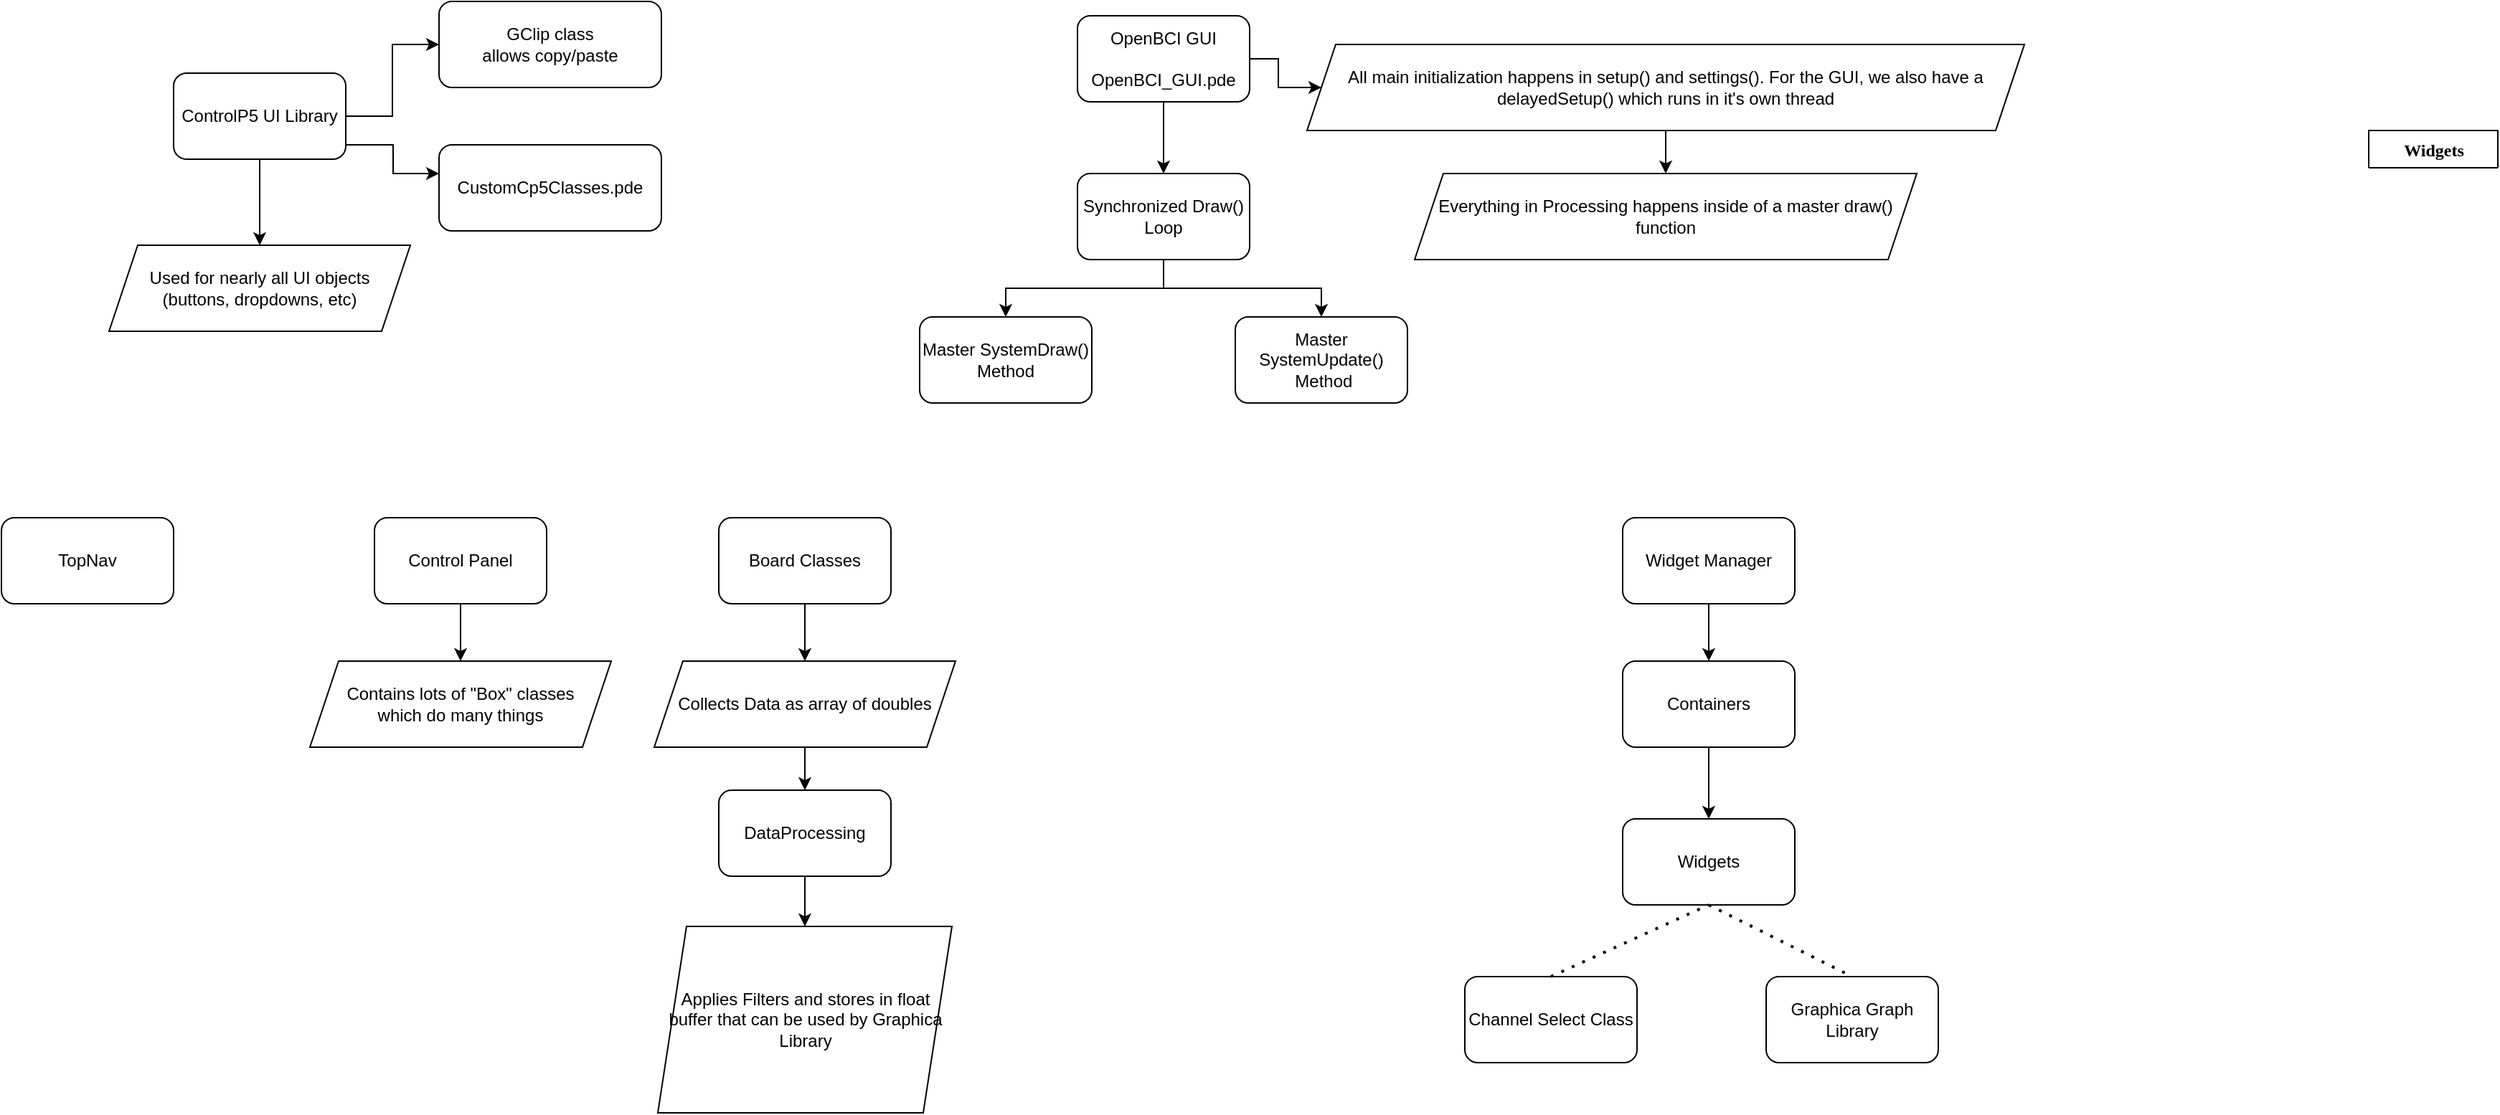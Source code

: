 <mxfile version="15.9.1" type="github"><diagram id="WF8ZnMrDxixxOG5fz5_i" name="Page-1"><mxGraphModel dx="1968" dy="1123" grid="1" gridSize="10" guides="1" tooltips="1" connect="1" arrows="1" fold="1" page="1" pageScale="1" pageWidth="1920" pageHeight="1200" math="0" shadow="0"><root><mxCell id="0"/><mxCell id="1" parent="0"/><mxCell id="yya_ACKAVyMHfpJnVosL-26" value="" style="edgeStyle=orthogonalEdgeStyle;rounded=0;orthogonalLoop=1;jettySize=auto;html=1;" edge="1" parent="1" source="yya_ACKAVyMHfpJnVosL-5" target="yya_ACKAVyMHfpJnVosL-23"><mxGeometry relative="1" as="geometry"/></mxCell><mxCell id="yya_ACKAVyMHfpJnVosL-28" value="" style="edgeStyle=orthogonalEdgeStyle;rounded=0;orthogonalLoop=1;jettySize=auto;html=1;" edge="1" parent="1" source="yya_ACKAVyMHfpJnVosL-5" target="yya_ACKAVyMHfpJnVosL-19"><mxGeometry relative="1" as="geometry"/></mxCell><mxCell id="yya_ACKAVyMHfpJnVosL-5" value="OpenBCI GUI&lt;br&gt;&lt;br&gt;OpenBCI_GUI.pde" style="rounded=1;whiteSpace=wrap;html=1;" vertex="1" parent="1"><mxGeometry x="900" y="30" width="120" height="60" as="geometry"/></mxCell><mxCell id="yya_ACKAVyMHfpJnVosL-50" value="" style="edgeStyle=orthogonalEdgeStyle;rounded=0;orthogonalLoop=1;jettySize=auto;html=1;" edge="1" parent="1" source="yya_ACKAVyMHfpJnVosL-6" target="yya_ACKAVyMHfpJnVosL-45"><mxGeometry relative="1" as="geometry"/></mxCell><mxCell id="yya_ACKAVyMHfpJnVosL-6" value="Board Classes" style="rounded=1;whiteSpace=wrap;html=1;" vertex="1" parent="1"><mxGeometry x="650" y="380" width="120" height="60" as="geometry"/></mxCell><mxCell id="yya_ACKAVyMHfpJnVosL-58" value="" style="edgeStyle=orthogonalEdgeStyle;rounded=0;orthogonalLoop=1;jettySize=auto;html=1;" edge="1" parent="1" source="yya_ACKAVyMHfpJnVosL-7" target="yya_ACKAVyMHfpJnVosL-57"><mxGeometry relative="1" as="geometry"/></mxCell><mxCell id="yya_ACKAVyMHfpJnVosL-7" value="Control Panel" style="rounded=1;whiteSpace=wrap;html=1;" vertex="1" parent="1"><mxGeometry x="410" y="380" width="120" height="60" as="geometry"/></mxCell><mxCell id="yya_ACKAVyMHfpJnVosL-8" value="TopNav" style="rounded=1;whiteSpace=wrap;html=1;" vertex="1" parent="1"><mxGeometry x="150" y="380" width="120" height="60" as="geometry"/></mxCell><mxCell id="yya_ACKAVyMHfpJnVosL-40" value="" style="edgeStyle=orthogonalEdgeStyle;rounded=0;orthogonalLoop=1;jettySize=auto;html=1;" edge="1" parent="1" source="yya_ACKAVyMHfpJnVosL-9" target="yya_ACKAVyMHfpJnVosL-37"><mxGeometry relative="1" as="geometry"/></mxCell><mxCell id="yya_ACKAVyMHfpJnVosL-9" value="Widget Manager" style="rounded=1;whiteSpace=wrap;html=1;" vertex="1" parent="1"><mxGeometry x="1280" y="380" width="120" height="60" as="geometry"/></mxCell><mxCell id="yya_ACKAVyMHfpJnVosL-10" value="Widgets" style="swimlane;html=1;fontStyle=1;align=center;verticalAlign=top;childLayout=stackLayout;horizontal=1;startSize=26;horizontalStack=0;resizeParent=1;resizeLast=0;collapsible=1;marginBottom=0;swimlaneFillColor=#ffffff;rounded=0;shadow=0;comic=0;labelBackgroundColor=none;strokeWidth=1;fillColor=none;fontFamily=Verdana;fontSize=12" vertex="1" collapsed="1" parent="1"><mxGeometry x="1800" y="110" width="90" height="26" as="geometry"><mxRectangle x="1610" y="320" width="160" height="197" as="alternateBounds"/></mxGeometry></mxCell><mxCell id="yya_ACKAVyMHfpJnVosL-15" value="" style="line;html=1;strokeWidth=1;fillColor=none;align=left;verticalAlign=middle;spacingTop=-1;spacingLeft=3;spacingRight=3;rotatable=0;labelPosition=right;points=[];portConstraint=eastwest;" vertex="1" parent="yya_ACKAVyMHfpJnVosL-10"><mxGeometry y="26" width="90" height="8" as="geometry"/></mxCell><mxCell id="yya_ACKAVyMHfpJnVosL-16" value="+ method(type): type" style="text;html=1;strokeColor=none;fillColor=none;align=left;verticalAlign=top;spacingLeft=4;spacingRight=4;whiteSpace=wrap;overflow=hidden;rotatable=0;points=[[0,0.5],[1,0.5]];portConstraint=eastwest;" vertex="1" parent="yya_ACKAVyMHfpJnVosL-10"><mxGeometry y="34" width="90" height="26" as="geometry"/></mxCell><mxCell id="yya_ACKAVyMHfpJnVosL-17" value="+ method(type): type" style="text;html=1;strokeColor=none;fillColor=none;align=left;verticalAlign=top;spacingLeft=4;spacingRight=4;whiteSpace=wrap;overflow=hidden;rotatable=0;points=[[0,0.5],[1,0.5]];portConstraint=eastwest;" vertex="1" parent="yya_ACKAVyMHfpJnVosL-10"><mxGeometry y="60" width="90" height="26" as="geometry"/></mxCell><mxCell id="yya_ACKAVyMHfpJnVosL-18" value="Widgets" style="rounded=1;whiteSpace=wrap;html=1;" vertex="1" parent="1"><mxGeometry x="1280" y="590" width="120" height="60" as="geometry"/></mxCell><mxCell id="yya_ACKAVyMHfpJnVosL-29" value="" style="edgeStyle=orthogonalEdgeStyle;rounded=0;orthogonalLoop=1;jettySize=auto;html=1;" edge="1" parent="1" source="yya_ACKAVyMHfpJnVosL-19" target="yya_ACKAVyMHfpJnVosL-20"><mxGeometry relative="1" as="geometry"/></mxCell><mxCell id="yya_ACKAVyMHfpJnVosL-49" value="" style="edgeStyle=orthogonalEdgeStyle;rounded=0;orthogonalLoop=1;jettySize=auto;html=1;" edge="1" parent="1" source="yya_ACKAVyMHfpJnVosL-19" target="yya_ACKAVyMHfpJnVosL-48"><mxGeometry relative="1" as="geometry"/></mxCell><mxCell id="yya_ACKAVyMHfpJnVosL-19" value="Synchronized Draw() Loop" style="rounded=1;whiteSpace=wrap;html=1;" vertex="1" parent="1"><mxGeometry x="900" y="140" width="120" height="60" as="geometry"/></mxCell><mxCell id="yya_ACKAVyMHfpJnVosL-20" value="Master SystemUpdate() &amp;nbsp;Method" style="rounded=1;whiteSpace=wrap;html=1;" vertex="1" parent="1"><mxGeometry x="1010" y="240" width="120" height="60" as="geometry"/></mxCell><mxCell id="yya_ACKAVyMHfpJnVosL-22" value="Everything in Processing happens inside of a master draw() function" style="shape=parallelogram;perimeter=parallelogramPerimeter;whiteSpace=wrap;html=1;fixedSize=1;" vertex="1" parent="1"><mxGeometry x="1135" y="140" width="350" height="60" as="geometry"/></mxCell><mxCell id="yya_ACKAVyMHfpJnVosL-27" value="" style="edgeStyle=orthogonalEdgeStyle;rounded=0;orthogonalLoop=1;jettySize=auto;html=1;" edge="1" parent="1" source="yya_ACKAVyMHfpJnVosL-23" target="yya_ACKAVyMHfpJnVosL-22"><mxGeometry relative="1" as="geometry"/></mxCell><mxCell id="yya_ACKAVyMHfpJnVosL-23" value="All main initialization happens in setup() and settings(). For the GUI, we also have a delayedSetup() which runs in it's own thread" style="shape=parallelogram;perimeter=parallelogramPerimeter;whiteSpace=wrap;html=1;fixedSize=1;" vertex="1" parent="1"><mxGeometry x="1060" y="50" width="500" height="60" as="geometry"/></mxCell><mxCell id="yya_ACKAVyMHfpJnVosL-41" value="" style="edgeStyle=orthogonalEdgeStyle;rounded=0;orthogonalLoop=1;jettySize=auto;html=1;" edge="1" parent="1" source="yya_ACKAVyMHfpJnVosL-37" target="yya_ACKAVyMHfpJnVosL-18"><mxGeometry relative="1" as="geometry"/></mxCell><mxCell id="yya_ACKAVyMHfpJnVosL-37" value="Containers" style="rounded=1;whiteSpace=wrap;html=1;" vertex="1" parent="1"><mxGeometry x="1280" y="480" width="120" height="60" as="geometry"/></mxCell><mxCell id="yya_ACKAVyMHfpJnVosL-38" value="Channel Select Class" style="rounded=1;whiteSpace=wrap;html=1;" vertex="1" parent="1"><mxGeometry x="1170" y="700" width="120" height="60" as="geometry"/></mxCell><mxCell id="yya_ACKAVyMHfpJnVosL-39" value="" style="endArrow=none;dashed=1;html=1;dashPattern=1 3;strokeWidth=2;rounded=0;entryX=0.5;entryY=1;entryDx=0;entryDy=0;exitX=0.5;exitY=0;exitDx=0;exitDy=0;" edge="1" parent="1" source="yya_ACKAVyMHfpJnVosL-38" target="yya_ACKAVyMHfpJnVosL-18"><mxGeometry width="50" height="50" relative="1" as="geometry"><mxPoint x="1320" y="690" as="sourcePoint"/><mxPoint x="1370" y="640" as="targetPoint"/></mxGeometry></mxCell><mxCell id="yya_ACKAVyMHfpJnVosL-56" value="" style="edgeStyle=orthogonalEdgeStyle;rounded=0;orthogonalLoop=1;jettySize=auto;html=1;" edge="1" parent="1" source="yya_ACKAVyMHfpJnVosL-42" target="yya_ACKAVyMHfpJnVosL-55"><mxGeometry relative="1" as="geometry"/></mxCell><mxCell id="yya_ACKAVyMHfpJnVosL-63" value="" style="edgeStyle=orthogonalEdgeStyle;rounded=0;orthogonalLoop=1;jettySize=auto;html=1;entryX=0;entryY=0.5;entryDx=0;entryDy=0;" edge="1" parent="1" source="yya_ACKAVyMHfpJnVosL-42" target="yya_ACKAVyMHfpJnVosL-59"><mxGeometry relative="1" as="geometry"/></mxCell><mxCell id="yya_ACKAVyMHfpJnVosL-42" value="ControlP5 UI Library" style="rounded=1;whiteSpace=wrap;html=1;" vertex="1" parent="1"><mxGeometry x="270" y="70" width="120" height="60" as="geometry"/></mxCell><mxCell id="yya_ACKAVyMHfpJnVosL-43" value="Graphica Graph Library" style="rounded=1;whiteSpace=wrap;html=1;" vertex="1" parent="1"><mxGeometry x="1380" y="700" width="120" height="60" as="geometry"/></mxCell><mxCell id="yya_ACKAVyMHfpJnVosL-44" value="" style="endArrow=none;dashed=1;html=1;dashPattern=1 3;strokeWidth=2;rounded=0;exitX=0.5;exitY=1;exitDx=0;exitDy=0;entryX=0.5;entryY=0;entryDx=0;entryDy=0;" edge="1" parent="1" source="yya_ACKAVyMHfpJnVosL-18" target="yya_ACKAVyMHfpJnVosL-43"><mxGeometry width="50" height="50" relative="1" as="geometry"><mxPoint x="1370" y="640" as="sourcePoint"/><mxPoint x="1420" y="590" as="targetPoint"/></mxGeometry></mxCell><mxCell id="yya_ACKAVyMHfpJnVosL-52" value="" style="edgeStyle=orthogonalEdgeStyle;rounded=0;orthogonalLoop=1;jettySize=auto;html=1;" edge="1" parent="1" source="yya_ACKAVyMHfpJnVosL-45" target="yya_ACKAVyMHfpJnVosL-51"><mxGeometry relative="1" as="geometry"/></mxCell><mxCell id="yya_ACKAVyMHfpJnVosL-45" value="Collects Data as array of doubles" style="shape=parallelogram;perimeter=parallelogramPerimeter;whiteSpace=wrap;html=1;fixedSize=1;" vertex="1" parent="1"><mxGeometry x="605" y="480" width="210" height="60" as="geometry"/></mxCell><mxCell id="yya_ACKAVyMHfpJnVosL-48" value="Master SystemDraw() Method" style="whiteSpace=wrap;html=1;rounded=1;" vertex="1" parent="1"><mxGeometry x="790" y="240" width="120" height="60" as="geometry"/></mxCell><mxCell id="yya_ACKAVyMHfpJnVosL-54" value="" style="edgeStyle=orthogonalEdgeStyle;rounded=0;orthogonalLoop=1;jettySize=auto;html=1;" edge="1" parent="1" source="yya_ACKAVyMHfpJnVosL-51" target="yya_ACKAVyMHfpJnVosL-53"><mxGeometry relative="1" as="geometry"/></mxCell><mxCell id="yya_ACKAVyMHfpJnVosL-51" value="DataProcessing" style="rounded=1;whiteSpace=wrap;html=1;" vertex="1" parent="1"><mxGeometry x="650" y="570" width="120" height="60" as="geometry"/></mxCell><mxCell id="yya_ACKAVyMHfpJnVosL-53" value="Applies Filters and stores in float buffer that can be used by Graphica Library" style="shape=parallelogram;perimeter=parallelogramPerimeter;whiteSpace=wrap;html=1;fixedSize=1;" vertex="1" parent="1"><mxGeometry x="607.5" y="665" width="205" height="130" as="geometry"/></mxCell><mxCell id="yya_ACKAVyMHfpJnVosL-55" value="Used for nearly all UI objects&lt;br&gt;(buttons, dropdowns, etc)" style="shape=parallelogram;perimeter=parallelogramPerimeter;whiteSpace=wrap;html=1;fixedSize=1;" vertex="1" parent="1"><mxGeometry x="225" y="190" width="210" height="60" as="geometry"/></mxCell><mxCell id="yya_ACKAVyMHfpJnVosL-57" value="Contains lots of &quot;Box&quot; classes&lt;br&gt;which do many things" style="shape=parallelogram;perimeter=parallelogramPerimeter;whiteSpace=wrap;html=1;fixedSize=1;" vertex="1" parent="1"><mxGeometry x="365" y="480" width="210" height="60" as="geometry"/></mxCell><mxCell id="yya_ACKAVyMHfpJnVosL-59" value="GClip class&lt;br&gt;allows copy/paste" style="rounded=1;whiteSpace=wrap;html=1;" vertex="1" parent="1"><mxGeometry x="455" y="20" width="155" height="60" as="geometry"/></mxCell><mxCell id="yya_ACKAVyMHfpJnVosL-60" value="CustomCp5Classes.pde" style="rounded=1;whiteSpace=wrap;html=1;" vertex="1" parent="1"><mxGeometry x="455" y="120" width="155" height="60" as="geometry"/></mxCell><mxCell id="yya_ACKAVyMHfpJnVosL-62" value="" style="edgeStyle=orthogonalEdgeStyle;rounded=0;orthogonalLoop=1;jettySize=auto;html=1;" edge="1" parent="1" source="yya_ACKAVyMHfpJnVosL-42"><mxGeometry relative="1" as="geometry"><mxPoint x="390" y="100" as="sourcePoint"/><mxPoint x="455" y="140" as="targetPoint"/><Array as="points"><mxPoint x="423" y="120"/><mxPoint x="423" y="140"/></Array></mxGeometry></mxCell></root></mxGraphModel></diagram></mxfile>